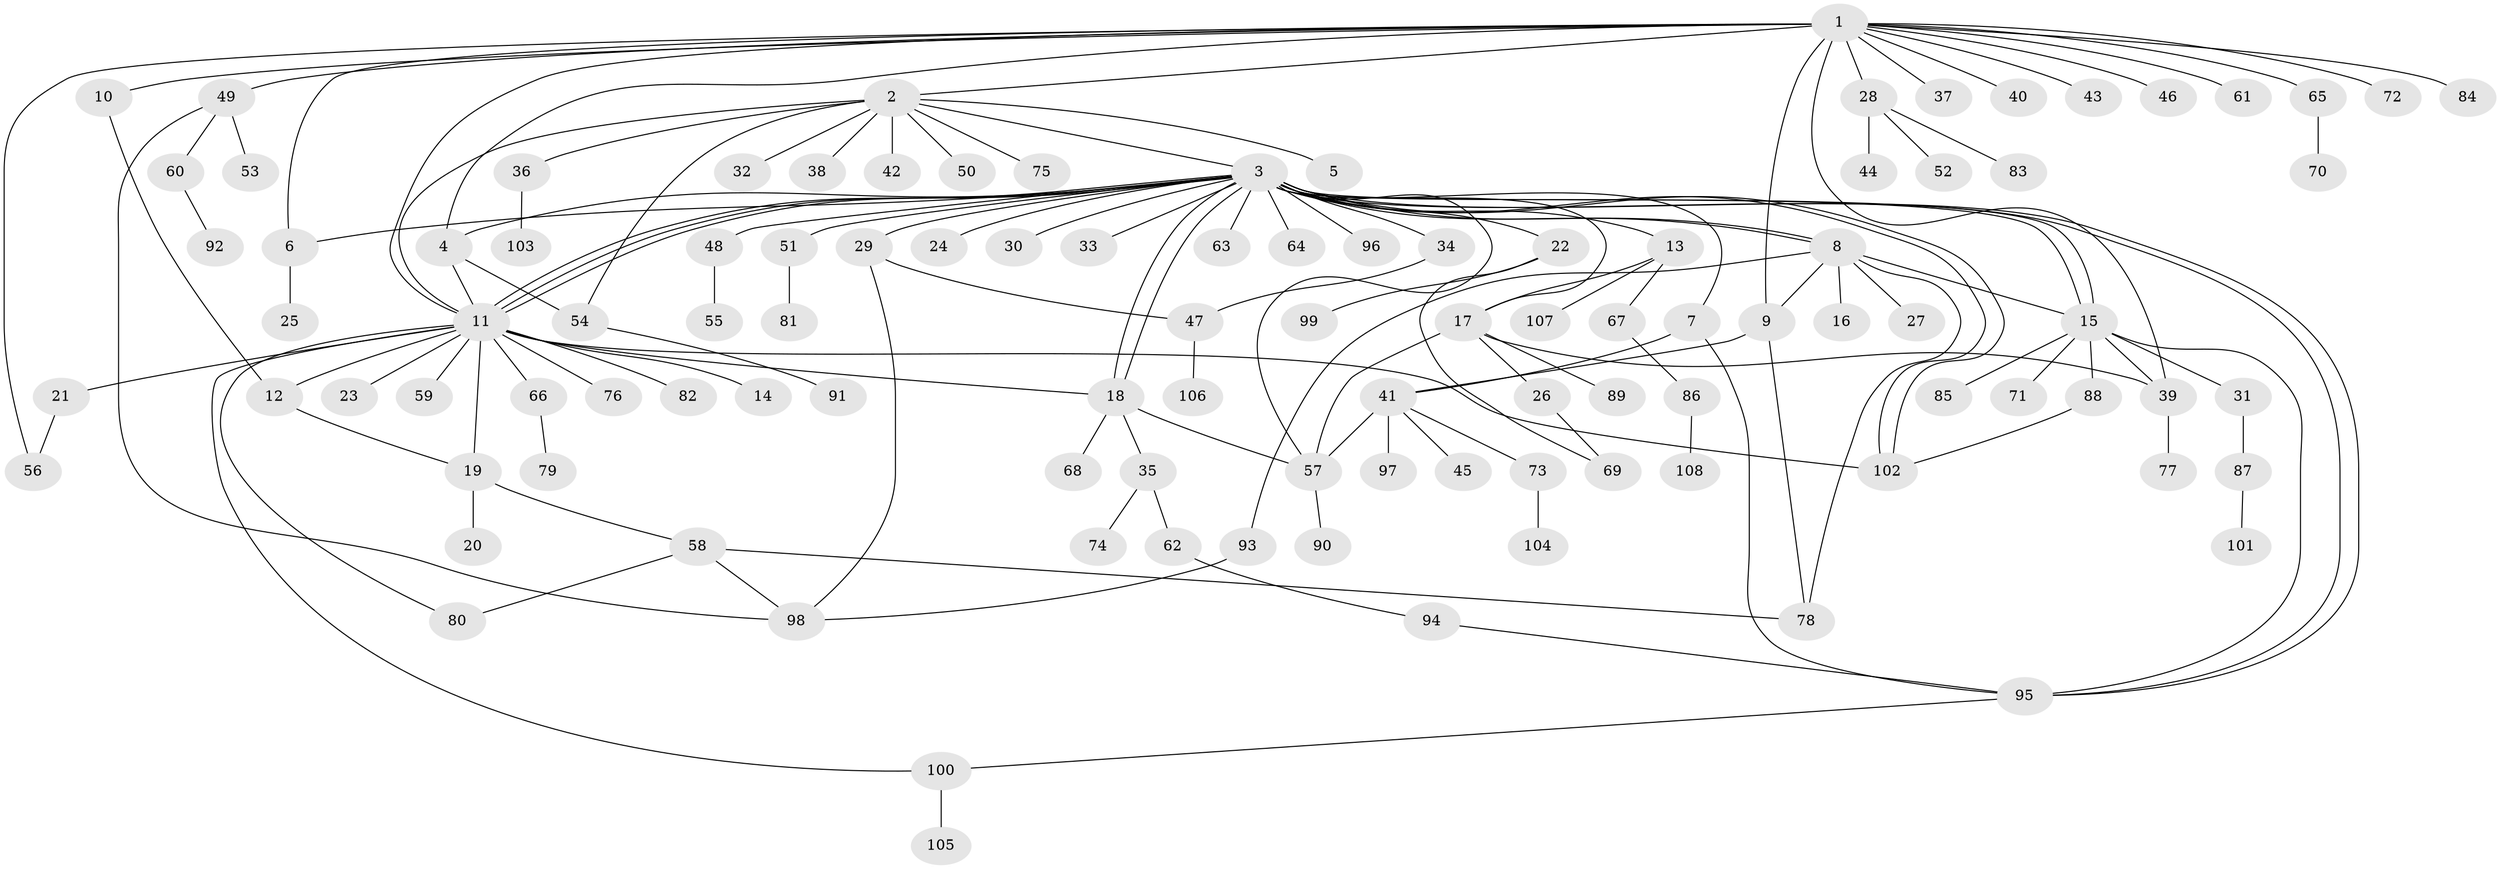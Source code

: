 // Generated by graph-tools (version 1.1) at 2025/35/03/09/25 02:35:49]
// undirected, 108 vertices, 147 edges
graph export_dot {
graph [start="1"]
  node [color=gray90,style=filled];
  1;
  2;
  3;
  4;
  5;
  6;
  7;
  8;
  9;
  10;
  11;
  12;
  13;
  14;
  15;
  16;
  17;
  18;
  19;
  20;
  21;
  22;
  23;
  24;
  25;
  26;
  27;
  28;
  29;
  30;
  31;
  32;
  33;
  34;
  35;
  36;
  37;
  38;
  39;
  40;
  41;
  42;
  43;
  44;
  45;
  46;
  47;
  48;
  49;
  50;
  51;
  52;
  53;
  54;
  55;
  56;
  57;
  58;
  59;
  60;
  61;
  62;
  63;
  64;
  65;
  66;
  67;
  68;
  69;
  70;
  71;
  72;
  73;
  74;
  75;
  76;
  77;
  78;
  79;
  80;
  81;
  82;
  83;
  84;
  85;
  86;
  87;
  88;
  89;
  90;
  91;
  92;
  93;
  94;
  95;
  96;
  97;
  98;
  99;
  100;
  101;
  102;
  103;
  104;
  105;
  106;
  107;
  108;
  1 -- 2;
  1 -- 4;
  1 -- 6;
  1 -- 9;
  1 -- 10;
  1 -- 11;
  1 -- 28;
  1 -- 37;
  1 -- 39;
  1 -- 40;
  1 -- 43;
  1 -- 46;
  1 -- 49;
  1 -- 56;
  1 -- 61;
  1 -- 65;
  1 -- 72;
  1 -- 84;
  2 -- 3;
  2 -- 5;
  2 -- 11;
  2 -- 32;
  2 -- 36;
  2 -- 38;
  2 -- 42;
  2 -- 50;
  2 -- 54;
  2 -- 75;
  3 -- 4;
  3 -- 6;
  3 -- 7;
  3 -- 8;
  3 -- 8;
  3 -- 11;
  3 -- 11;
  3 -- 11;
  3 -- 13;
  3 -- 15;
  3 -- 15;
  3 -- 17;
  3 -- 18;
  3 -- 18;
  3 -- 22;
  3 -- 24;
  3 -- 29;
  3 -- 30;
  3 -- 33;
  3 -- 34;
  3 -- 48;
  3 -- 51;
  3 -- 57;
  3 -- 63;
  3 -- 64;
  3 -- 95;
  3 -- 95;
  3 -- 96;
  3 -- 102;
  3 -- 102;
  4 -- 11;
  4 -- 54;
  6 -- 25;
  7 -- 41;
  7 -- 95;
  8 -- 9;
  8 -- 15;
  8 -- 16;
  8 -- 27;
  8 -- 78;
  8 -- 93;
  9 -- 41;
  9 -- 78;
  10 -- 12;
  11 -- 12;
  11 -- 14;
  11 -- 18;
  11 -- 19;
  11 -- 21;
  11 -- 23;
  11 -- 59;
  11 -- 66;
  11 -- 76;
  11 -- 80;
  11 -- 82;
  11 -- 100;
  11 -- 102;
  12 -- 19;
  13 -- 17;
  13 -- 67;
  13 -- 107;
  15 -- 31;
  15 -- 39;
  15 -- 71;
  15 -- 85;
  15 -- 88;
  15 -- 95;
  17 -- 26;
  17 -- 39;
  17 -- 57;
  17 -- 89;
  18 -- 35;
  18 -- 57;
  18 -- 68;
  19 -- 20;
  19 -- 58;
  21 -- 56;
  22 -- 69;
  22 -- 99;
  26 -- 69;
  28 -- 44;
  28 -- 52;
  28 -- 83;
  29 -- 47;
  29 -- 98;
  31 -- 87;
  34 -- 47;
  35 -- 62;
  35 -- 74;
  36 -- 103;
  39 -- 77;
  41 -- 45;
  41 -- 57;
  41 -- 73;
  41 -- 97;
  47 -- 106;
  48 -- 55;
  49 -- 53;
  49 -- 60;
  49 -- 98;
  51 -- 81;
  54 -- 91;
  57 -- 90;
  58 -- 78;
  58 -- 80;
  58 -- 98;
  60 -- 92;
  62 -- 94;
  65 -- 70;
  66 -- 79;
  67 -- 86;
  73 -- 104;
  86 -- 108;
  87 -- 101;
  88 -- 102;
  93 -- 98;
  94 -- 95;
  95 -- 100;
  100 -- 105;
}
